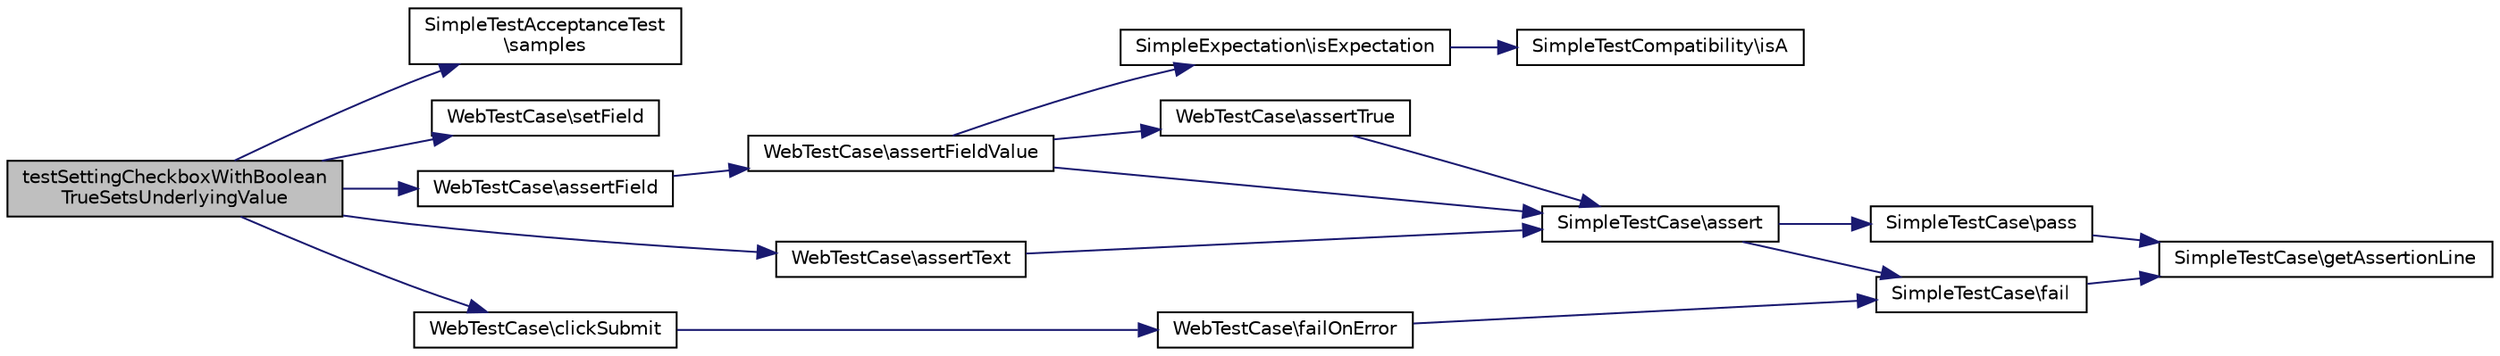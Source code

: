 digraph "testSettingCheckboxWithBooleanTrueSetsUnderlyingValue"
{
  edge [fontname="Helvetica",fontsize="10",labelfontname="Helvetica",labelfontsize="10"];
  node [fontname="Helvetica",fontsize="10",shape=record];
  rankdir="LR";
  Node1 [label="testSettingCheckboxWithBoolean\lTrueSetsUnderlyingValue",height=0.2,width=0.4,color="black", fillcolor="grey75", style="filled" fontcolor="black"];
  Node1 -> Node2 [color="midnightblue",fontsize="10",style="solid",fontname="Helvetica"];
  Node2 [label="SimpleTestAcceptanceTest\l\\samples",height=0.2,width=0.4,color="black", fillcolor="white", style="filled",URL="$class_simple_test_acceptance_test.html#a604600d230bc5151ced41b3fa7291aff"];
  Node1 -> Node3 [color="midnightblue",fontsize="10",style="solid",fontname="Helvetica"];
  Node3 [label="WebTestCase\\setField",height=0.2,width=0.4,color="black", fillcolor="white", style="filled",URL="$class_web_test_case.html#a6a967999c03735c0be30c9ab2de575c2"];
  Node1 -> Node4 [color="midnightblue",fontsize="10",style="solid",fontname="Helvetica"];
  Node4 [label="WebTestCase\\assertField",height=0.2,width=0.4,color="black", fillcolor="white", style="filled",URL="$class_web_test_case.html#a147621db1c1b95d8458f32eab04ec5e0"];
  Node4 -> Node5 [color="midnightblue",fontsize="10",style="solid",fontname="Helvetica"];
  Node5 [label="WebTestCase\\assertFieldValue",height=0.2,width=0.4,color="black", fillcolor="white", style="filled",URL="$class_web_test_case.html#a35c49db6024b3e903098d7bdf5ed2ac9"];
  Node5 -> Node6 [color="midnightblue",fontsize="10",style="solid",fontname="Helvetica"];
  Node6 [label="WebTestCase\\assertTrue",height=0.2,width=0.4,color="black", fillcolor="white", style="filled",URL="$class_web_test_case.html#a0b1a5fbb86c56cd7ab7d1dced7af0cad"];
  Node6 -> Node7 [color="midnightblue",fontsize="10",style="solid",fontname="Helvetica"];
  Node7 [label="SimpleTestCase\\assert",height=0.2,width=0.4,color="black", fillcolor="white", style="filled",URL="$class_simple_test_case.html#a9be3866087958c52771a4eb0921a80f8"];
  Node7 -> Node8 [color="midnightblue",fontsize="10",style="solid",fontname="Helvetica"];
  Node8 [label="SimpleTestCase\\pass",height=0.2,width=0.4,color="black", fillcolor="white", style="filled",URL="$class_simple_test_case.html#a413ec6a28c017c7f5c08af552930a023"];
  Node8 -> Node9 [color="midnightblue",fontsize="10",style="solid",fontname="Helvetica"];
  Node9 [label="SimpleTestCase\\getAssertionLine",height=0.2,width=0.4,color="black", fillcolor="white", style="filled",URL="$class_simple_test_case.html#a4389a897171547fc4545f56a75bf0c9f"];
  Node7 -> Node10 [color="midnightblue",fontsize="10",style="solid",fontname="Helvetica"];
  Node10 [label="SimpleTestCase\\fail",height=0.2,width=0.4,color="black", fillcolor="white", style="filled",URL="$class_simple_test_case.html#a74070e976d1372da2111be1c059c6ce3"];
  Node10 -> Node9 [color="midnightblue",fontsize="10",style="solid",fontname="Helvetica"];
  Node5 -> Node11 [color="midnightblue",fontsize="10",style="solid",fontname="Helvetica"];
  Node11 [label="SimpleExpectation\\isExpectation",height=0.2,width=0.4,color="black", fillcolor="white", style="filled",URL="$class_simple_expectation.html#a1d5c795d731ea1d131960009116ef87e"];
  Node11 -> Node12 [color="midnightblue",fontsize="10",style="solid",fontname="Helvetica"];
  Node12 [label="SimpleTestCompatibility\\isA",height=0.2,width=0.4,color="black", fillcolor="white", style="filled",URL="$class_simple_test_compatibility.html#a89339a52a329ae34fbb05260963b066b"];
  Node5 -> Node7 [color="midnightblue",fontsize="10",style="solid",fontname="Helvetica"];
  Node1 -> Node13 [color="midnightblue",fontsize="10",style="solid",fontname="Helvetica"];
  Node13 [label="WebTestCase\\clickSubmit",height=0.2,width=0.4,color="black", fillcolor="white", style="filled",URL="$class_web_test_case.html#a67cc36f3e3acdad590220e3c40b94404"];
  Node13 -> Node14 [color="midnightblue",fontsize="10",style="solid",fontname="Helvetica"];
  Node14 [label="WebTestCase\\failOnError",height=0.2,width=0.4,color="black", fillcolor="white", style="filled",URL="$class_web_test_case.html#a7a73f8af1728ee203f7246162b7dbabe"];
  Node14 -> Node10 [color="midnightblue",fontsize="10",style="solid",fontname="Helvetica"];
  Node1 -> Node15 [color="midnightblue",fontsize="10",style="solid",fontname="Helvetica"];
  Node15 [label="WebTestCase\\assertText",height=0.2,width=0.4,color="black", fillcolor="white", style="filled",URL="$class_web_test_case.html#af295e4c06d20dd3eea274c713f4a9fbd"];
  Node15 -> Node7 [color="midnightblue",fontsize="10",style="solid",fontname="Helvetica"];
}

